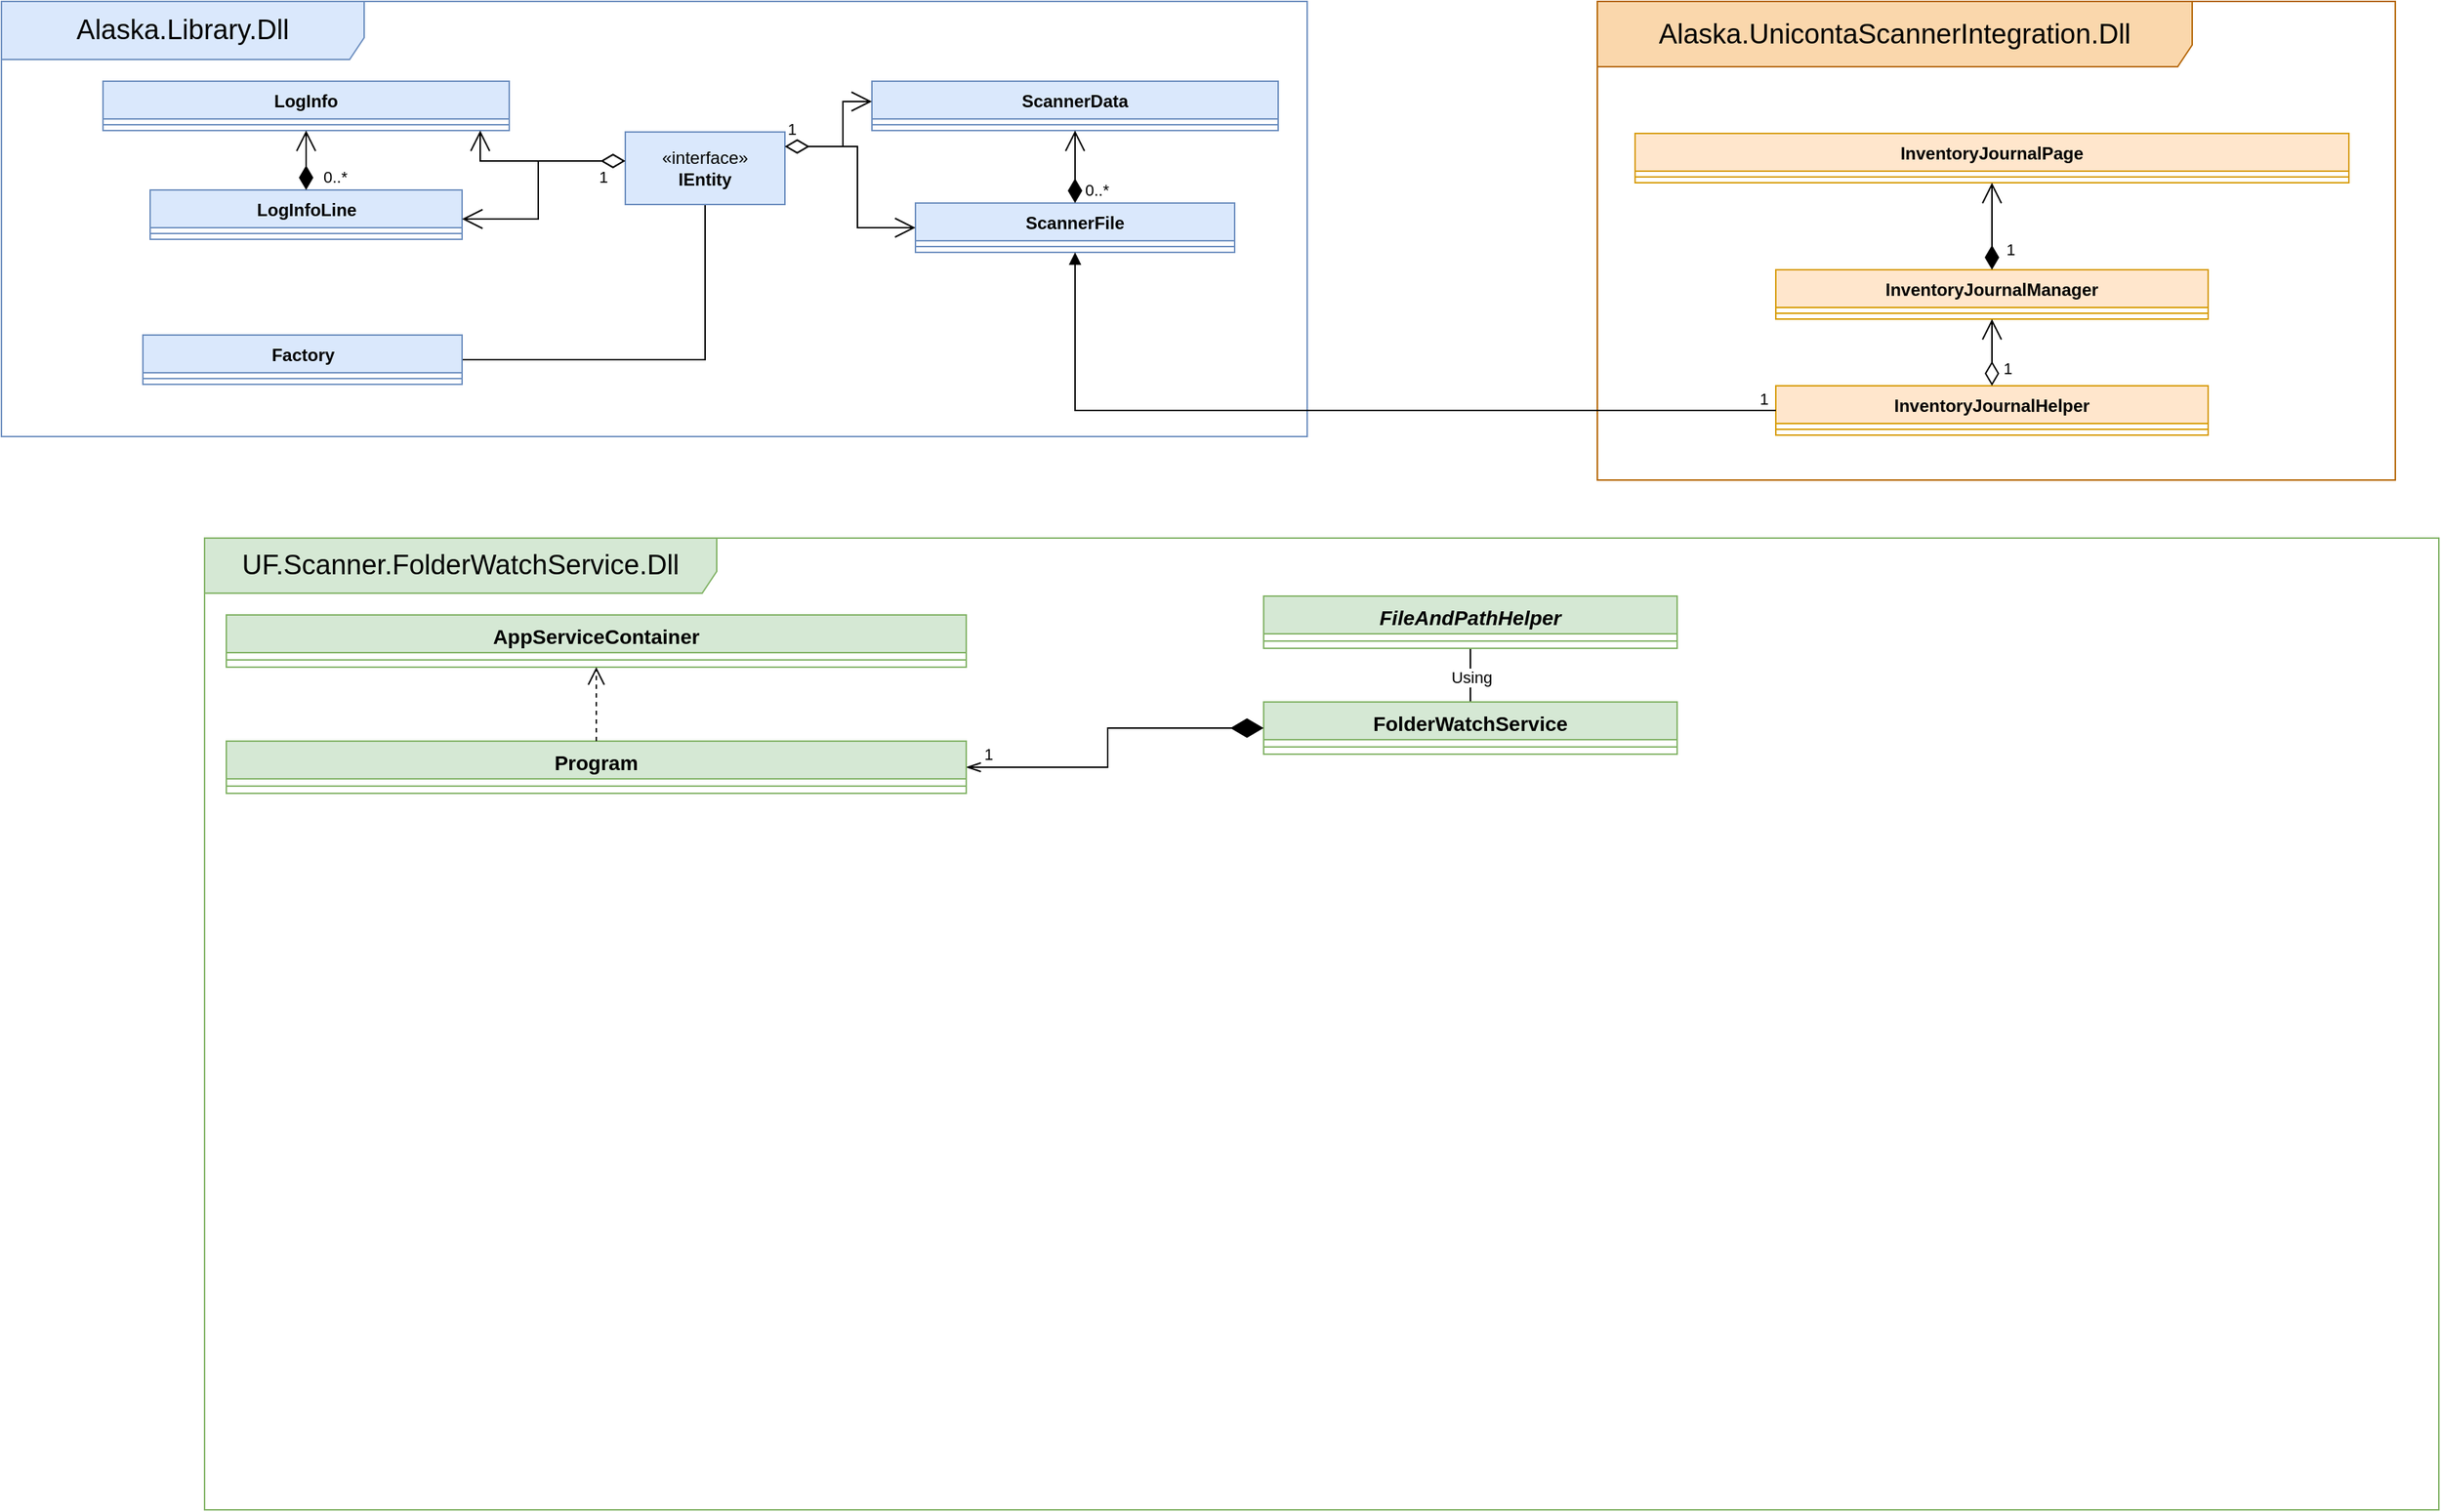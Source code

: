 <mxfile version="22.1.2" type="device">
  <diagram name="Side-1" id="1HAKwUtCrYbmhukwGBtW">
    <mxGraphModel dx="2026" dy="1183" grid="1" gridSize="10" guides="1" tooltips="1" connect="1" arrows="1" fold="1" page="1" pageScale="1" pageWidth="827" pageHeight="1169" math="0" shadow="0">
      <root>
        <mxCell id="0" />
        <mxCell id="1" parent="0" />
        <mxCell id="kops_oNjQdUsd1fo48Lo-5" value="Alaska.Library.Dll" style="shape=umlFrame;whiteSpace=wrap;html=1;pointerEvents=0;width=250;height=40;swimlaneFillColor=default;fontSize=19;fillColor=#dae8fc;strokeColor=#6c8ebf;" parent="1" vertex="1">
          <mxGeometry x="760" y="30" width="900" height="300" as="geometry" />
        </mxCell>
        <mxCell id="kops_oNjQdUsd1fo48Lo-8" value="LogInfo" style="swimlane;fontStyle=1;align=center;verticalAlign=top;childLayout=stackLayout;horizontal=1;startSize=26;horizontalStack=0;resizeParent=1;resizeParentMax=0;resizeLast=0;collapsible=1;marginBottom=0;whiteSpace=wrap;html=1;swimlaneFillColor=default;fillColor=#dae8fc;strokeColor=#6c8ebf;" parent="1" vertex="1">
          <mxGeometry x="830" y="85" width="280" height="34" as="geometry" />
        </mxCell>
        <mxCell id="kops_oNjQdUsd1fo48Lo-14" value="" style="line;strokeWidth=1;fillColor=none;align=left;verticalAlign=middle;spacingTop=-1;spacingLeft=3;spacingRight=3;rotatable=0;labelPosition=right;points=[];portConstraint=eastwest;strokeColor=inherit;" parent="kops_oNjQdUsd1fo48Lo-8" vertex="1">
          <mxGeometry y="26" width="280" height="8" as="geometry" />
        </mxCell>
        <mxCell id="kops_oNjQdUsd1fo48Lo-17" value="LogInfoLine" style="swimlane;fontStyle=1;align=center;verticalAlign=top;childLayout=stackLayout;horizontal=1;startSize=26;horizontalStack=0;resizeParent=1;resizeParentMax=0;resizeLast=0;collapsible=1;marginBottom=0;whiteSpace=wrap;html=1;swimlaneFillColor=default;fillColor=#dae8fc;strokeColor=#6c8ebf;" parent="1" vertex="1">
          <mxGeometry x="862.5" y="160" width="215" height="34" as="geometry" />
        </mxCell>
        <mxCell id="kops_oNjQdUsd1fo48Lo-24" value="" style="line;strokeWidth=1;fillColor=none;align=left;verticalAlign=middle;spacingTop=-1;spacingLeft=3;spacingRight=3;rotatable=0;labelPosition=right;points=[];portConstraint=eastwest;strokeColor=inherit;" parent="kops_oNjQdUsd1fo48Lo-17" vertex="1">
          <mxGeometry y="26" width="215" height="8" as="geometry" />
        </mxCell>
        <mxCell id="kops_oNjQdUsd1fo48Lo-93" style="edgeStyle=orthogonalEdgeStyle;rounded=0;orthogonalLoop=1;jettySize=auto;html=1;endArrow=none;endFill=0;" parent="1" source="kops_oNjQdUsd1fo48Lo-26" target="kops_oNjQdUsd1fo48Lo-87" edge="1">
          <mxGeometry relative="1" as="geometry" />
        </mxCell>
        <mxCell id="kops_oNjQdUsd1fo48Lo-26" value="Factory" style="swimlane;fontStyle=1;align=center;verticalAlign=top;childLayout=stackLayout;horizontal=1;startSize=26;horizontalStack=0;resizeParent=1;resizeParentMax=0;resizeLast=0;collapsible=1;marginBottom=0;whiteSpace=wrap;html=1;fillColor=#dae8fc;strokeColor=#6c8ebf;swimlaneFillColor=default;" parent="1" vertex="1">
          <mxGeometry x="857.5" y="260" width="220" height="34" as="geometry" />
        </mxCell>
        <mxCell id="kops_oNjQdUsd1fo48Lo-27" value="" style="line;strokeWidth=1;fillColor=none;align=left;verticalAlign=middle;spacingTop=-1;spacingLeft=3;spacingRight=3;rotatable=0;labelPosition=right;points=[];portConstraint=eastwest;strokeColor=inherit;" parent="kops_oNjQdUsd1fo48Lo-26" vertex="1">
          <mxGeometry y="26" width="220" height="8" as="geometry" />
        </mxCell>
        <mxCell id="kops_oNjQdUsd1fo48Lo-32" value="ScannerData" style="swimlane;fontStyle=1;align=center;verticalAlign=top;childLayout=stackLayout;horizontal=1;startSize=26;horizontalStack=0;resizeParent=1;resizeParentMax=0;resizeLast=0;collapsible=1;marginBottom=0;whiteSpace=wrap;html=1;swimlaneFillColor=default;fillColor=#dae8fc;strokeColor=#6c8ebf;" parent="1" vertex="1">
          <mxGeometry x="1360" y="85" width="280" height="34" as="geometry" />
        </mxCell>
        <mxCell id="kops_oNjQdUsd1fo48Lo-37" value="" style="line;strokeWidth=1;fillColor=none;align=left;verticalAlign=middle;spacingTop=-1;spacingLeft=3;spacingRight=3;rotatable=0;labelPosition=right;points=[];portConstraint=eastwest;strokeColor=inherit;" parent="kops_oNjQdUsd1fo48Lo-32" vertex="1">
          <mxGeometry y="26" width="280" height="8" as="geometry" />
        </mxCell>
        <mxCell id="kops_oNjQdUsd1fo48Lo-39" value="ScannerFile" style="swimlane;fontStyle=1;align=center;verticalAlign=top;childLayout=stackLayout;horizontal=1;startSize=26;horizontalStack=0;resizeParent=1;resizeParentMax=0;resizeLast=0;collapsible=1;marginBottom=0;whiteSpace=wrap;html=1;fillColor=#dae8fc;strokeColor=#6c8ebf;swimlaneFillColor=default;" parent="1" vertex="1">
          <mxGeometry x="1390" y="169" width="220" height="34" as="geometry" />
        </mxCell>
        <mxCell id="kops_oNjQdUsd1fo48Lo-40" value="" style="line;strokeWidth=1;fillColor=none;align=left;verticalAlign=middle;spacingTop=-1;spacingLeft=3;spacingRight=3;rotatable=0;labelPosition=right;points=[];portConstraint=eastwest;strokeColor=inherit;" parent="kops_oNjQdUsd1fo48Lo-39" vertex="1">
          <mxGeometry y="26" width="220" height="8" as="geometry" />
        </mxCell>
        <mxCell id="kops_oNjQdUsd1fo48Lo-43" value="0..*" style="endArrow=open;html=1;endSize=12;startArrow=diamondThin;startSize=14;startFill=1;edgeStyle=orthogonalEdgeStyle;align=left;verticalAlign=bottom;rounded=0;" parent="1" source="kops_oNjQdUsd1fo48Lo-39" target="kops_oNjQdUsd1fo48Lo-32" edge="1">
          <mxGeometry x="-1" y="-5" relative="1" as="geometry">
            <mxPoint x="1385" y="255" as="sourcePoint" />
            <mxPoint x="1545" y="255" as="targetPoint" />
            <mxPoint as="offset" />
          </mxGeometry>
        </mxCell>
        <mxCell id="kops_oNjQdUsd1fo48Lo-44" value="0..*" style="endArrow=open;html=1;endSize=12;startArrow=diamondThin;startSize=14;startFill=1;edgeStyle=orthogonalEdgeStyle;align=left;verticalAlign=bottom;rounded=0;" parent="1" source="kops_oNjQdUsd1fo48Lo-17" target="kops_oNjQdUsd1fo48Lo-8" edge="1">
          <mxGeometry x="-1" y="-10" relative="1" as="geometry">
            <mxPoint x="1130" y="202" as="sourcePoint" />
            <mxPoint x="1130" y="152" as="targetPoint" />
            <mxPoint as="offset" />
            <Array as="points">
              <mxPoint x="970" y="140" />
              <mxPoint x="970" y="140" />
            </Array>
          </mxGeometry>
        </mxCell>
        <mxCell id="kops_oNjQdUsd1fo48Lo-45" value="UF.Scanner.FolderWatchService.Dll" style="shape=umlFrame;whiteSpace=wrap;html=1;pointerEvents=0;width=353;height=38;swimlaneFillColor=default;fontSize=19;fillColor=#d5e8d4;strokeColor=#82b366;" parent="1" vertex="1">
          <mxGeometry x="900" y="400" width="1540" height="670" as="geometry" />
        </mxCell>
        <mxCell id="aDuyp5iOzoLR-vJQDY6S-16" style="edgeStyle=orthogonalEdgeStyle;rounded=0;orthogonalLoop=1;jettySize=auto;html=1;endArrow=none;endFill=0;endSize=10;" edge="1" parent="1" source="kops_oNjQdUsd1fo48Lo-47" target="aDuyp5iOzoLR-vJQDY6S-14">
          <mxGeometry relative="1" as="geometry" />
        </mxCell>
        <mxCell id="aDuyp5iOzoLR-vJQDY6S-31" value="Using" style="edgeLabel;html=1;align=center;verticalAlign=middle;resizable=0;points=[];fontSize=11;fontFamily=Helvetica;fontColor=default;" vertex="1" connectable="0" parent="aDuyp5iOzoLR-vJQDY6S-16">
          <mxGeometry x="-0.176" relative="1" as="geometry">
            <mxPoint as="offset" />
          </mxGeometry>
        </mxCell>
        <mxCell id="kops_oNjQdUsd1fo48Lo-47" value="FolderWatchService" style="swimlane;fontStyle=1;align=center;verticalAlign=top;childLayout=stackLayout;horizontal=1;startSize=26;horizontalStack=0;resizeParent=1;resizeParentMax=0;resizeLast=0;collapsible=1;marginBottom=0;whiteSpace=wrap;html=1;swimlaneFillColor=default;fillColor=#d5e8d4;strokeColor=#82b366;fontSize=14;" parent="1" vertex="1">
          <mxGeometry x="1630" y="513" width="285" height="36" as="geometry" />
        </mxCell>
        <mxCell id="kops_oNjQdUsd1fo48Lo-51" value="" style="line;strokeWidth=1;fillColor=none;align=left;verticalAlign=middle;spacingTop=-1;spacingLeft=3;spacingRight=3;rotatable=0;labelPosition=right;points=[];portConstraint=eastwest;strokeColor=inherit;fontSize=14;" parent="kops_oNjQdUsd1fo48Lo-47" vertex="1">
          <mxGeometry y="26" width="285" height="10" as="geometry" />
        </mxCell>
        <mxCell id="kops_oNjQdUsd1fo48Lo-65" value="AppServiceContainer" style="swimlane;fontStyle=1;align=center;verticalAlign=top;childLayout=stackLayout;horizontal=1;startSize=26;horizontalStack=0;resizeParent=1;resizeParentMax=0;resizeLast=0;collapsible=1;marginBottom=0;whiteSpace=wrap;html=1;swimlaneFillColor=default;fillColor=#d5e8d4;strokeColor=#82b366;fontSize=14;" parent="1" vertex="1">
          <mxGeometry x="915" y="453" width="510" height="36" as="geometry" />
        </mxCell>
        <mxCell id="kops_oNjQdUsd1fo48Lo-67" value="" style="line;strokeWidth=1;fillColor=none;align=left;verticalAlign=middle;spacingTop=-1;spacingLeft=3;spacingRight=3;rotatable=0;labelPosition=right;points=[];portConstraint=eastwest;strokeColor=inherit;fontSize=14;" parent="kops_oNjQdUsd1fo48Lo-65" vertex="1">
          <mxGeometry y="26" width="510" height="10" as="geometry" />
        </mxCell>
        <mxCell id="aDuyp5iOzoLR-vJQDY6S-28" style="edgeStyle=orthogonalEdgeStyle;shape=connector;rounded=0;orthogonalLoop=1;jettySize=auto;html=1;labelBackgroundColor=default;strokeColor=default;align=center;verticalAlign=middle;fontFamily=Helvetica;fontSize=11;fontColor=default;endArrow=diamondThin;endFill=1;endSize=20;startArrow=openThin;startFill=0;startSize=8;" edge="1" parent="1" source="kops_oNjQdUsd1fo48Lo-75" target="kops_oNjQdUsd1fo48Lo-47">
          <mxGeometry relative="1" as="geometry" />
        </mxCell>
        <mxCell id="aDuyp5iOzoLR-vJQDY6S-30" value="1" style="edgeLabel;html=1;align=center;verticalAlign=middle;resizable=0;points=[];fontSize=11;fontFamily=Helvetica;fontColor=default;" vertex="1" connectable="0" parent="aDuyp5iOzoLR-vJQDY6S-28">
          <mxGeometry x="-0.818" y="1" relative="1" as="geometry">
            <mxPoint x="-6" y="-8" as="offset" />
          </mxGeometry>
        </mxCell>
        <mxCell id="kops_oNjQdUsd1fo48Lo-75" value="Program" style="swimlane;fontStyle=1;align=center;verticalAlign=top;childLayout=stackLayout;horizontal=1;startSize=26;horizontalStack=0;resizeParent=1;resizeParentMax=0;resizeLast=0;collapsible=1;marginBottom=0;whiteSpace=wrap;html=1;swimlaneFillColor=default;fillColor=#d5e8d4;strokeColor=#82b366;fontSize=14;" parent="1" vertex="1">
          <mxGeometry x="915" y="540" width="510" height="36" as="geometry" />
        </mxCell>
        <mxCell id="kops_oNjQdUsd1fo48Lo-76" value="" style="line;strokeWidth=1;fillColor=none;align=left;verticalAlign=middle;spacingTop=-1;spacingLeft=3;spacingRight=3;rotatable=0;labelPosition=right;points=[];portConstraint=eastwest;strokeColor=inherit;fontSize=14;" parent="kops_oNjQdUsd1fo48Lo-75" vertex="1">
          <mxGeometry y="26" width="510" height="10" as="geometry" />
        </mxCell>
        <mxCell id="kops_oNjQdUsd1fo48Lo-87" value="«interface»&lt;br&gt;&lt;b&gt;IEntity&lt;/b&gt;" style="html=1;whiteSpace=wrap;fillColor=#dae8fc;strokeColor=#6c8ebf;" parent="1" vertex="1">
          <mxGeometry x="1190" y="120" width="110" height="50" as="geometry" />
        </mxCell>
        <mxCell id="kops_oNjQdUsd1fo48Lo-88" value="1" style="endArrow=open;html=1;endSize=12;startArrow=diamondThin;startSize=14;startFill=0;edgeStyle=orthogonalEdgeStyle;align=left;verticalAlign=bottom;rounded=0;jumpStyle=none;" parent="1" source="kops_oNjQdUsd1fo48Lo-87" target="kops_oNjQdUsd1fo48Lo-32" edge="1">
          <mxGeometry x="-1" y="3" relative="1" as="geometry">
            <mxPoint x="1300" y="127" as="sourcePoint" />
            <mxPoint x="1360" y="99.0" as="targetPoint" />
            <Array as="points">
              <mxPoint x="1340" y="130" />
              <mxPoint x="1340" y="99" />
            </Array>
          </mxGeometry>
        </mxCell>
        <mxCell id="kops_oNjQdUsd1fo48Lo-90" value="1" style="endArrow=open;html=1;endSize=12;startArrow=diamondThin;startSize=14;startFill=0;edgeStyle=orthogonalEdgeStyle;align=left;verticalAlign=bottom;rounded=0;jumpStyle=none;" parent="1" source="kops_oNjQdUsd1fo48Lo-87" target="kops_oNjQdUsd1fo48Lo-39" edge="1">
          <mxGeometry x="-1" y="3" relative="1" as="geometry">
            <mxPoint x="1310" y="137" as="sourcePoint" />
            <mxPoint x="1370" y="109" as="targetPoint" />
            <Array as="points">
              <mxPoint x="1350" y="130" />
              <mxPoint x="1350" y="186" />
            </Array>
          </mxGeometry>
        </mxCell>
        <mxCell id="kops_oNjQdUsd1fo48Lo-91" value="" style="endArrow=open;html=1;endSize=12;startArrow=diamondThin;startSize=14;startFill=0;edgeStyle=orthogonalEdgeStyle;align=left;verticalAlign=bottom;rounded=0;jumpStyle=none;" parent="1" source="kops_oNjQdUsd1fo48Lo-87" target="kops_oNjQdUsd1fo48Lo-17" edge="1">
          <mxGeometry x="-0.738" y="20" relative="1" as="geometry">
            <mxPoint x="1310" y="140" as="sourcePoint" />
            <mxPoint x="1400" y="196" as="targetPoint" />
            <Array as="points">
              <mxPoint x="1130" y="140" />
              <mxPoint x="1130" y="180" />
            </Array>
            <mxPoint as="offset" />
          </mxGeometry>
        </mxCell>
        <mxCell id="kops_oNjQdUsd1fo48Lo-92" value="1" style="endArrow=open;html=1;endSize=12;startArrow=diamondThin;startSize=14;startFill=0;edgeStyle=orthogonalEdgeStyle;align=left;verticalAlign=bottom;rounded=0;jumpStyle=none;" parent="1" source="kops_oNjQdUsd1fo48Lo-87" target="kops_oNjQdUsd1fo48Lo-8" edge="1">
          <mxGeometry x="-0.669" y="20" relative="1" as="geometry">
            <mxPoint x="1200" y="150" as="sourcePoint" />
            <mxPoint x="1088" y="190" as="targetPoint" />
            <Array as="points">
              <mxPoint x="1090" y="140" />
            </Array>
            <mxPoint as="offset" />
          </mxGeometry>
        </mxCell>
        <mxCell id="kops_oNjQdUsd1fo48Lo-94" value="Alaska.UnicontaScannerIntegration.Dll" style="shape=umlFrame;whiteSpace=wrap;html=1;pointerEvents=0;width=410;height=45;swimlaneFillColor=default;fontSize=19;fillColor=#fad7ac;strokeColor=#b46504;" parent="1" vertex="1">
          <mxGeometry x="1860" y="30" width="550" height="330" as="geometry" />
        </mxCell>
        <mxCell id="kops_oNjQdUsd1fo48Lo-95" value="InventoryJournalPage" style="swimlane;fontStyle=1;align=center;verticalAlign=top;childLayout=stackLayout;horizontal=1;startSize=26;horizontalStack=0;resizeParent=1;resizeParentMax=0;resizeLast=0;collapsible=1;marginBottom=0;whiteSpace=wrap;html=1;fillColor=#ffe6cc;strokeColor=#d79b00;swimlaneFillColor=default;" parent="1" vertex="1">
          <mxGeometry x="1886" y="121" width="492" height="34" as="geometry" />
        </mxCell>
        <mxCell id="kops_oNjQdUsd1fo48Lo-97" value="" style="line;strokeWidth=1;fillColor=none;align=left;verticalAlign=middle;spacingTop=-1;spacingLeft=3;spacingRight=3;rotatable=0;labelPosition=right;points=[];portConstraint=eastwest;strokeColor=inherit;" parent="kops_oNjQdUsd1fo48Lo-95" vertex="1">
          <mxGeometry y="26" width="492" height="8" as="geometry" />
        </mxCell>
        <mxCell id="kops_oNjQdUsd1fo48Lo-109" value="InventoryJournalManager" style="swimlane;fontStyle=1;align=center;verticalAlign=top;childLayout=stackLayout;horizontal=1;startSize=26;horizontalStack=0;resizeParent=1;resizeParentMax=0;resizeLast=0;collapsible=1;marginBottom=0;whiteSpace=wrap;html=1;strokeColor=#d79b00;fontFamily=Helvetica;fontSize=12;fillColor=#ffe6cc;swimlaneFillColor=default;" parent="1" vertex="1">
          <mxGeometry x="1983" y="215" width="298" height="34" as="geometry" />
        </mxCell>
        <mxCell id="kops_oNjQdUsd1fo48Lo-111" value="" style="line;strokeWidth=1;fillColor=none;align=left;verticalAlign=middle;spacingTop=-1;spacingLeft=3;spacingRight=3;rotatable=0;labelPosition=right;points=[];portConstraint=eastwest;strokeColor=inherit;fontFamily=Helvetica;fontSize=12;fontColor=default;html=1;" parent="kops_oNjQdUsd1fo48Lo-109" vertex="1">
          <mxGeometry y="26" width="298" height="8" as="geometry" />
        </mxCell>
        <mxCell id="kops_oNjQdUsd1fo48Lo-113" value="InventoryJournalHelper" style="swimlane;fontStyle=1;align=center;verticalAlign=top;childLayout=stackLayout;horizontal=1;startSize=26;horizontalStack=0;resizeParent=1;resizeParentMax=0;resizeLast=0;collapsible=1;marginBottom=0;whiteSpace=wrap;html=1;strokeColor=#d79b00;fontFamily=Helvetica;fontSize=12;fillColor=#ffe6cc;swimlaneFillColor=default;" parent="1" vertex="1">
          <mxGeometry x="1983" y="295" width="298" height="34" as="geometry" />
        </mxCell>
        <mxCell id="kops_oNjQdUsd1fo48Lo-115" value="" style="line;strokeWidth=1;fillColor=none;align=left;verticalAlign=middle;spacingTop=-1;spacingLeft=3;spacingRight=3;rotatable=0;labelPosition=right;points=[];portConstraint=eastwest;strokeColor=inherit;fontFamily=Helvetica;fontSize=12;fontColor=default;html=1;" parent="kops_oNjQdUsd1fo48Lo-113" vertex="1">
          <mxGeometry y="26" width="298" height="8" as="geometry" />
        </mxCell>
        <mxCell id="kops_oNjQdUsd1fo48Lo-117" value="1" style="endArrow=open;html=1;endSize=12;startArrow=diamondThin;startSize=14;startFill=0;edgeStyle=orthogonalEdgeStyle;align=left;verticalAlign=bottom;rounded=0;" parent="1" source="kops_oNjQdUsd1fo48Lo-113" target="kops_oNjQdUsd1fo48Lo-109" edge="1">
          <mxGeometry x="-0.87" y="-6" relative="1" as="geometry">
            <mxPoint x="1960" y="200" as="sourcePoint" />
            <mxPoint x="2120" y="200" as="targetPoint" />
            <mxPoint as="offset" />
          </mxGeometry>
        </mxCell>
        <mxCell id="kops_oNjQdUsd1fo48Lo-120" value="" style="endArrow=block;endFill=1;html=1;edgeStyle=orthogonalEdgeStyle;align=left;verticalAlign=top;rounded=0;" parent="1" source="kops_oNjQdUsd1fo48Lo-113" target="kops_oNjQdUsd1fo48Lo-39" edge="1">
          <mxGeometry x="-1" relative="1" as="geometry">
            <mxPoint x="1310" y="240" as="sourcePoint" />
            <mxPoint x="1470" y="240" as="targetPoint" />
          </mxGeometry>
        </mxCell>
        <mxCell id="kops_oNjQdUsd1fo48Lo-121" value="1" style="edgeLabel;resizable=0;html=1;align=left;verticalAlign=bottom;" parent="kops_oNjQdUsd1fo48Lo-120" connectable="0" vertex="1">
          <mxGeometry x="-1" relative="1" as="geometry">
            <mxPoint x="-13" as="offset" />
          </mxGeometry>
        </mxCell>
        <mxCell id="kops_oNjQdUsd1fo48Lo-128" value="1" style="endArrow=open;html=1;endSize=12;startArrow=diamondThin;startSize=14;startFill=1;edgeStyle=orthogonalEdgeStyle;align=left;verticalAlign=bottom;rounded=0;" parent="1" source="kops_oNjQdUsd1fo48Lo-109" target="kops_oNjQdUsd1fo48Lo-95" edge="1">
          <mxGeometry x="-0.833" y="-8" relative="1" as="geometry">
            <mxPoint x="1420" y="290" as="sourcePoint" />
            <mxPoint x="1580" y="290" as="targetPoint" />
            <mxPoint as="offset" />
          </mxGeometry>
        </mxCell>
        <mxCell id="aDuyp5iOzoLR-vJQDY6S-8" style="edgeStyle=orthogonalEdgeStyle;rounded=0;orthogonalLoop=1;jettySize=auto;html=1;dashed=1;endArrow=open;endFill=0;startSize=12;endSize=10;" edge="1" parent="1" source="kops_oNjQdUsd1fo48Lo-75" target="kops_oNjQdUsd1fo48Lo-65">
          <mxGeometry relative="1" as="geometry">
            <mxPoint x="1270" y="630" as="sourcePoint" />
            <mxPoint x="1370" y="679" as="targetPoint" />
            <Array as="points">
              <mxPoint x="1170" y="520" />
              <mxPoint x="1170" y="520" />
            </Array>
          </mxGeometry>
        </mxCell>
        <mxCell id="aDuyp5iOzoLR-vJQDY6S-14" value="&lt;i&gt;FileAndPathHelper&lt;/i&gt;" style="swimlane;fontStyle=1;align=center;verticalAlign=top;childLayout=stackLayout;horizontal=1;startSize=26;horizontalStack=0;resizeParent=1;resizeParentMax=0;resizeLast=0;collapsible=1;marginBottom=0;whiteSpace=wrap;html=1;swimlaneFillColor=default;fillColor=#d5e8d4;strokeColor=#82b366;fontSize=14;" vertex="1" parent="1">
          <mxGeometry x="1630" y="440" width="285" height="36" as="geometry" />
        </mxCell>
        <mxCell id="aDuyp5iOzoLR-vJQDY6S-15" value="" style="line;strokeWidth=1;fillColor=none;align=left;verticalAlign=middle;spacingTop=-1;spacingLeft=3;spacingRight=3;rotatable=0;labelPosition=right;points=[];portConstraint=eastwest;strokeColor=inherit;fontSize=14;" vertex="1" parent="aDuyp5iOzoLR-vJQDY6S-14">
          <mxGeometry y="26" width="285" height="10" as="geometry" />
        </mxCell>
      </root>
    </mxGraphModel>
  </diagram>
</mxfile>
